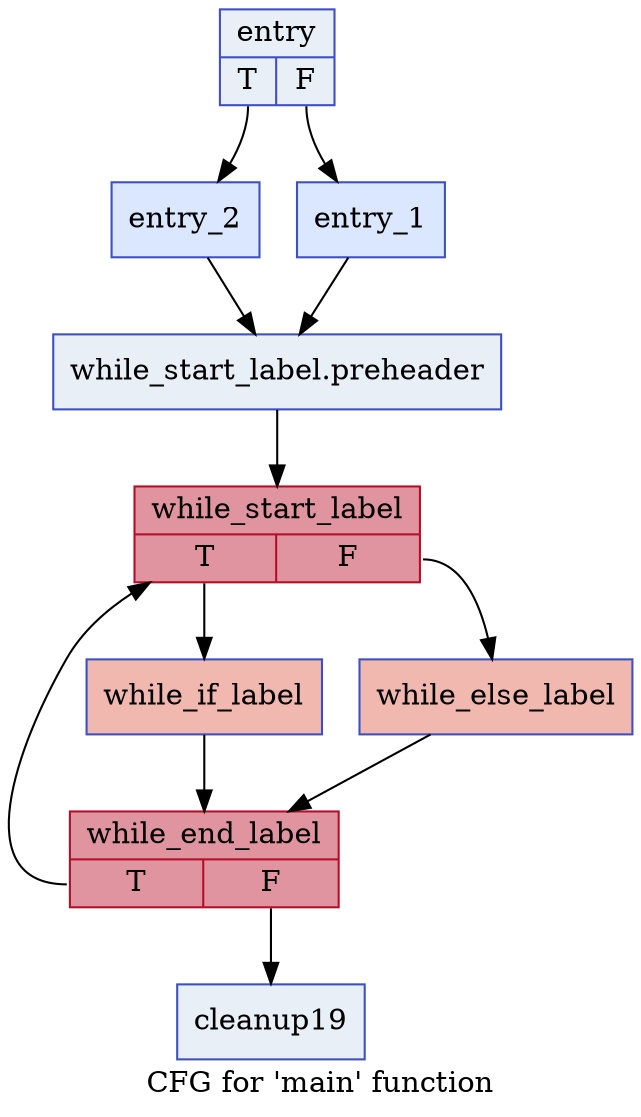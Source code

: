 digraph "CFG for 'main' function" {
	label="CFG for 'main' function";

	Node0x563a472de880 [shape=record,color="#3d50c3ff", style=filled, fillcolor="#cedaeb70",label="{entry|{<s0>T|<s1>F}}"];
	Node0x563a472de880:s0 -> Node0x563a472e25a0;
	Node0x563a472de880:s1 -> Node0x563a472e2650;
	Node0x563a472e2650 [shape=record,color="#3d50c3ff", style=filled, fillcolor="#abc8fd70",label="{entry_1}"];
	Node0x563a472e2650 -> Node0x563a472e31c0;
	Node0x563a472e25a0 [shape=record,color="#3d50c3ff", style=filled, fillcolor="#abc8fd70",label="{entry_2}"];
	Node0x563a472e25a0 -> Node0x563a472e31c0;
	Node0x563a472e31c0 [shape=record,color="#3d50c3ff", style=filled, fillcolor="#cedaeb70",label="{while_start_label.preheader}"];
	Node0x563a472e31c0 -> Node0x563a472e4470;
	Node0x563a472e4470 [shape=record,color="#b70d28ff", style=filled, fillcolor="#b70d2870",label="{while_start_label|{<s0>T|<s1>F}}"];
	Node0x563a472e4470:s0 -> Node0x563a472e72e0;
	Node0x563a472e4470:s1 -> Node0x563a472e7360;
	Node0x563a472e72e0 [shape=record,color="#3d50c3ff", style=filled, fillcolor="#dc5d4a70",label="{while_if_label}"];
	Node0x563a472e72e0 -> Node0x563a472e8e00;
	Node0x563a472e7360 [shape=record,color="#3d50c3ff", style=filled, fillcolor="#dc5d4a70",label="{while_else_label}"];
	Node0x563a472e7360 -> Node0x563a472e8e00;
	Node0x563a472e8e00 [shape=record,color="#b70d28ff", style=filled, fillcolor="#b70d2870",label="{while_end_label|{<s0>T|<s1>F}}"];
	Node0x563a472e8e00:s0 -> Node0x563a472e4470;
	Node0x563a472e8e00:s1 -> Node0x563a472ee180;
	Node0x563a472ee180 [shape=record,color="#3d50c3ff", style=filled, fillcolor="#cedaeb70",label="{cleanup19}"];
}
